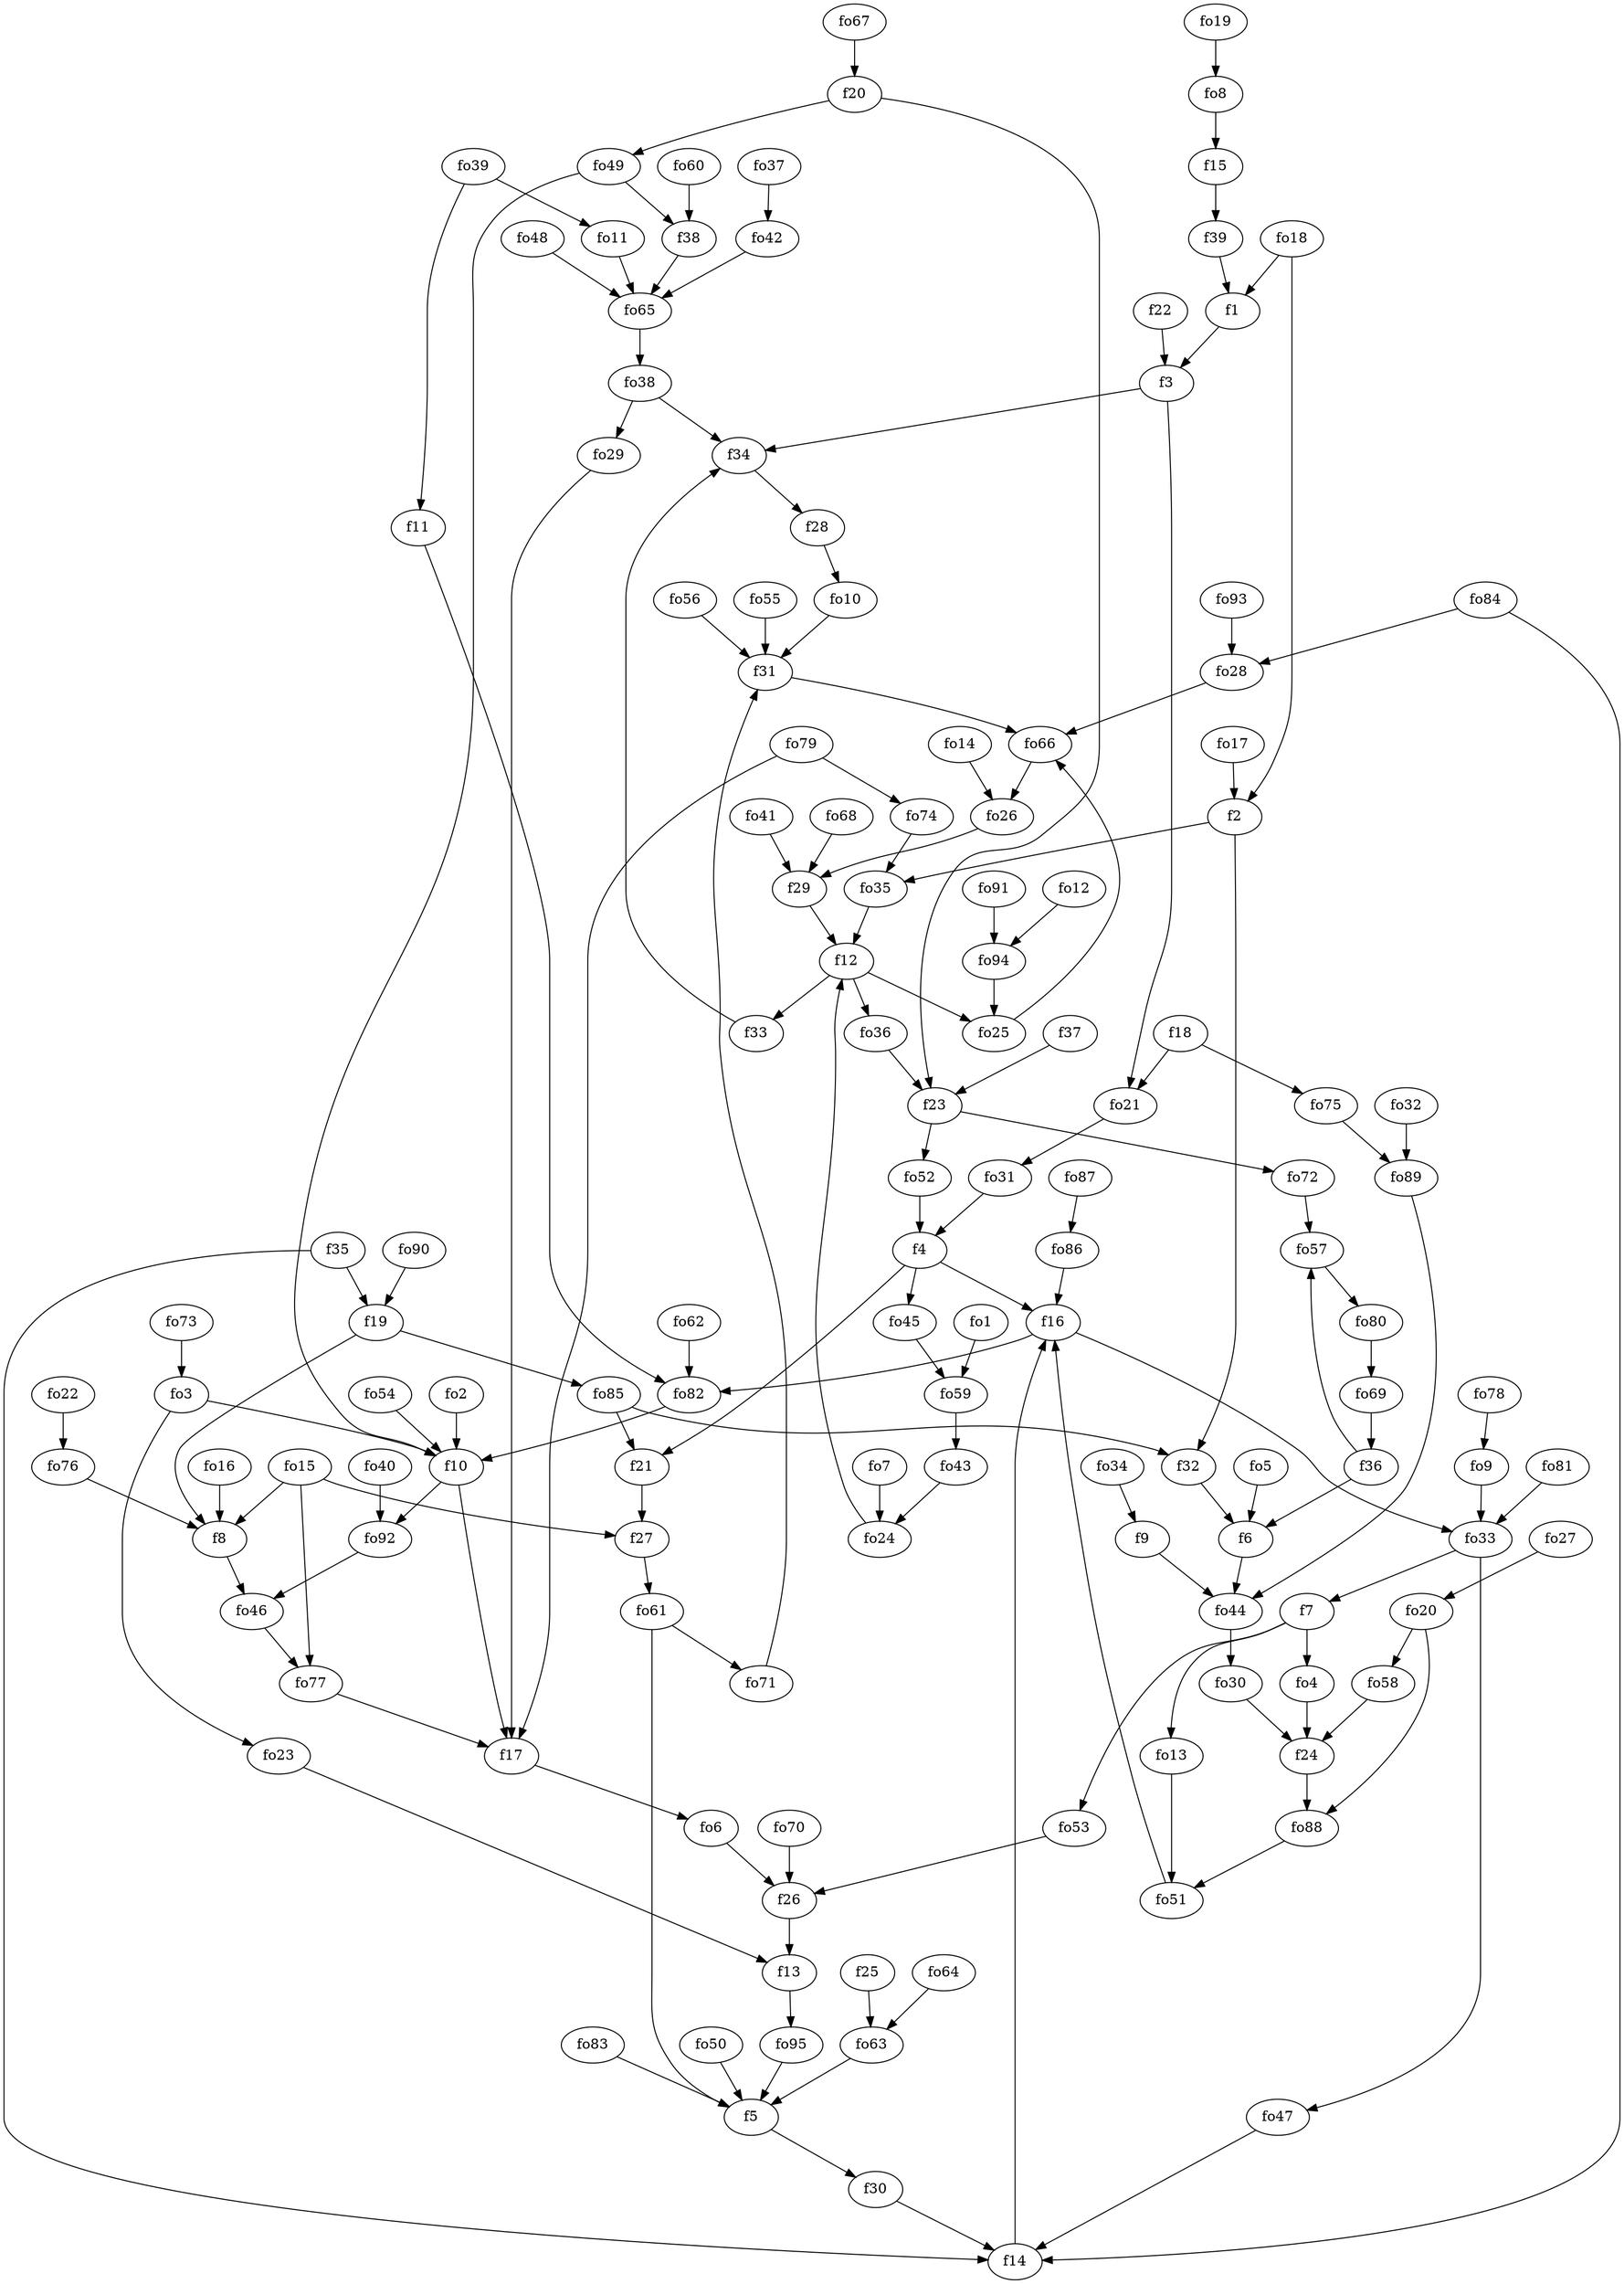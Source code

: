 strict digraph  {
f1;
f2;
f3;
f4;
f5;
f6;
f7;
f8;
f9;
f10;
f11;
f12;
f13;
f14;
f15;
f16;
f17;
f18;
f19;
f20;
f21;
f22;
f23;
f24;
f25;
f26;
f27;
f28;
f29;
f30;
f31;
f32;
f33;
f34;
f35;
f36;
f37;
f38;
f39;
fo1;
fo2;
fo3;
fo4;
fo5;
fo6;
fo7;
fo8;
fo9;
fo10;
fo11;
fo12;
fo13;
fo14;
fo15;
fo16;
fo17;
fo18;
fo19;
fo20;
fo21;
fo22;
fo23;
fo24;
fo25;
fo26;
fo27;
fo28;
fo29;
fo30;
fo31;
fo32;
fo33;
fo34;
fo35;
fo36;
fo37;
fo38;
fo39;
fo40;
fo41;
fo42;
fo43;
fo44;
fo45;
fo46;
fo47;
fo48;
fo49;
fo50;
fo51;
fo52;
fo53;
fo54;
fo55;
fo56;
fo57;
fo58;
fo59;
fo60;
fo61;
fo62;
fo63;
fo64;
fo65;
fo66;
fo67;
fo68;
fo69;
fo70;
fo71;
fo72;
fo73;
fo74;
fo75;
fo76;
fo77;
fo78;
fo79;
fo80;
fo81;
fo82;
fo83;
fo84;
fo85;
fo86;
fo87;
fo88;
fo89;
fo90;
fo91;
fo92;
fo93;
fo94;
fo95;
f1 -> f3  [weight=2];
f2 -> f32  [weight=2];
f2 -> fo35  [weight=2];
f3 -> f34  [weight=2];
f3 -> fo21  [weight=2];
f4 -> f21  [weight=2];
f4 -> f16  [weight=2];
f4 -> fo45  [weight=2];
f5 -> f30  [weight=2];
f6 -> fo44  [weight=2];
f7 -> fo53  [weight=2];
f7 -> fo13  [weight=2];
f7 -> fo4  [weight=2];
f8 -> fo46  [weight=2];
f9 -> fo44  [weight=2];
f10 -> f17  [weight=2];
f10 -> fo92  [weight=2];
f11 -> fo82  [weight=2];
f12 -> f33  [weight=2];
f12 -> fo36  [weight=2];
f12 -> fo25  [weight=2];
f13 -> fo95  [weight=2];
f14 -> f16  [weight=2];
f15 -> f39  [weight=2];
f16 -> fo82  [weight=2];
f16 -> fo33  [weight=2];
f17 -> fo6  [weight=2];
f18 -> fo75  [weight=2];
f18 -> fo21  [weight=2];
f19 -> fo85  [weight=2];
f19 -> f8  [weight=2];
f20 -> fo49  [weight=2];
f20 -> f23  [weight=2];
f21 -> f27  [weight=2];
f22 -> f3  [weight=2];
f23 -> fo72  [weight=2];
f23 -> fo52  [weight=2];
f24 -> fo88  [weight=2];
f25 -> fo63  [weight=2];
f26 -> f13  [weight=2];
f27 -> fo61  [weight=2];
f28 -> fo10  [weight=2];
f29 -> f12  [weight=2];
f30 -> f14  [weight=2];
f31 -> fo66  [weight=2];
f32 -> f6  [weight=2];
f33 -> f34  [weight=2];
f34 -> f28  [weight=2];
f35 -> f14  [weight=2];
f35 -> f19  [weight=2];
f36 -> fo57  [weight=2];
f36 -> f6  [weight=2];
f37 -> f23  [weight=2];
f38 -> fo65  [weight=2];
f39 -> f1  [weight=2];
fo1 -> fo59  [weight=2];
fo2 -> f10  [weight=2];
fo3 -> fo23  [weight=2];
fo3 -> f10  [weight=2];
fo4 -> f24  [weight=2];
fo5 -> f6  [weight=2];
fo6 -> f26  [weight=2];
fo7 -> fo24  [weight=2];
fo8 -> f15  [weight=2];
fo9 -> fo33  [weight=2];
fo10 -> f31  [weight=2];
fo11 -> fo65  [weight=2];
fo12 -> fo94  [weight=2];
fo13 -> fo51  [weight=2];
fo14 -> fo26  [weight=2];
fo15 -> f27  [weight=2];
fo15 -> f8  [weight=2];
fo15 -> fo77  [weight=2];
fo16 -> f8  [weight=2];
fo17 -> f2  [weight=2];
fo18 -> f1  [weight=2];
fo18 -> f2  [weight=2];
fo19 -> fo8  [weight=2];
fo20 -> fo58  [weight=2];
fo20 -> fo88  [weight=2];
fo21 -> fo31  [weight=2];
fo22 -> fo76  [weight=2];
fo23 -> f13  [weight=2];
fo24 -> f12  [weight=2];
fo25 -> fo66  [weight=2];
fo26 -> f29  [weight=2];
fo27 -> fo20  [weight=2];
fo28 -> fo66  [weight=2];
fo29 -> f17  [weight=2];
fo30 -> f24  [weight=2];
fo31 -> f4  [weight=2];
fo32 -> fo89  [weight=2];
fo33 -> f7  [weight=2];
fo33 -> fo47  [weight=2];
fo34 -> f9  [weight=2];
fo35 -> f12  [weight=2];
fo36 -> f23  [weight=2];
fo37 -> fo42  [weight=2];
fo38 -> f34  [weight=2];
fo38 -> fo29  [weight=2];
fo39 -> fo11  [weight=2];
fo39 -> f11  [weight=2];
fo40 -> fo92  [weight=2];
fo41 -> f29  [weight=2];
fo42 -> fo65  [weight=2];
fo43 -> fo24  [weight=2];
fo44 -> fo30  [weight=2];
fo45 -> fo59  [weight=2];
fo46 -> fo77  [weight=2];
fo47 -> f14  [weight=2];
fo48 -> fo65  [weight=2];
fo49 -> f10  [weight=2];
fo49 -> f38  [weight=2];
fo50 -> f5  [weight=2];
fo51 -> f16  [weight=2];
fo52 -> f4  [weight=2];
fo53 -> f26  [weight=2];
fo54 -> f10  [weight=2];
fo55 -> f31  [weight=2];
fo56 -> f31  [weight=2];
fo57 -> fo80  [weight=2];
fo58 -> f24  [weight=2];
fo59 -> fo43  [weight=2];
fo60 -> f38  [weight=2];
fo61 -> f5  [weight=2];
fo61 -> fo71  [weight=2];
fo62 -> fo82  [weight=2];
fo63 -> f5  [weight=2];
fo64 -> fo63  [weight=2];
fo65 -> fo38  [weight=2];
fo66 -> fo26  [weight=2];
fo67 -> f20  [weight=2];
fo68 -> f29  [weight=2];
fo69 -> f36  [weight=2];
fo70 -> f26  [weight=2];
fo71 -> f31  [weight=2];
fo72 -> fo57  [weight=2];
fo73 -> fo3  [weight=2];
fo74 -> fo35  [weight=2];
fo75 -> fo89  [weight=2];
fo76 -> f8  [weight=2];
fo77 -> f17  [weight=2];
fo78 -> fo9  [weight=2];
fo79 -> fo74  [weight=2];
fo79 -> f17  [weight=2];
fo80 -> fo69  [weight=2];
fo81 -> fo33  [weight=2];
fo82 -> f10  [weight=2];
fo83 -> f5  [weight=2];
fo84 -> fo28  [weight=2];
fo84 -> f14  [weight=2];
fo85 -> f32  [weight=2];
fo85 -> f21  [weight=2];
fo86 -> f16  [weight=2];
fo87 -> fo86  [weight=2];
fo88 -> fo51  [weight=2];
fo89 -> fo44  [weight=2];
fo90 -> f19  [weight=2];
fo91 -> fo94  [weight=2];
fo92 -> fo46  [weight=2];
fo93 -> fo28  [weight=2];
fo94 -> fo25  [weight=2];
fo95 -> f5  [weight=2];
}
